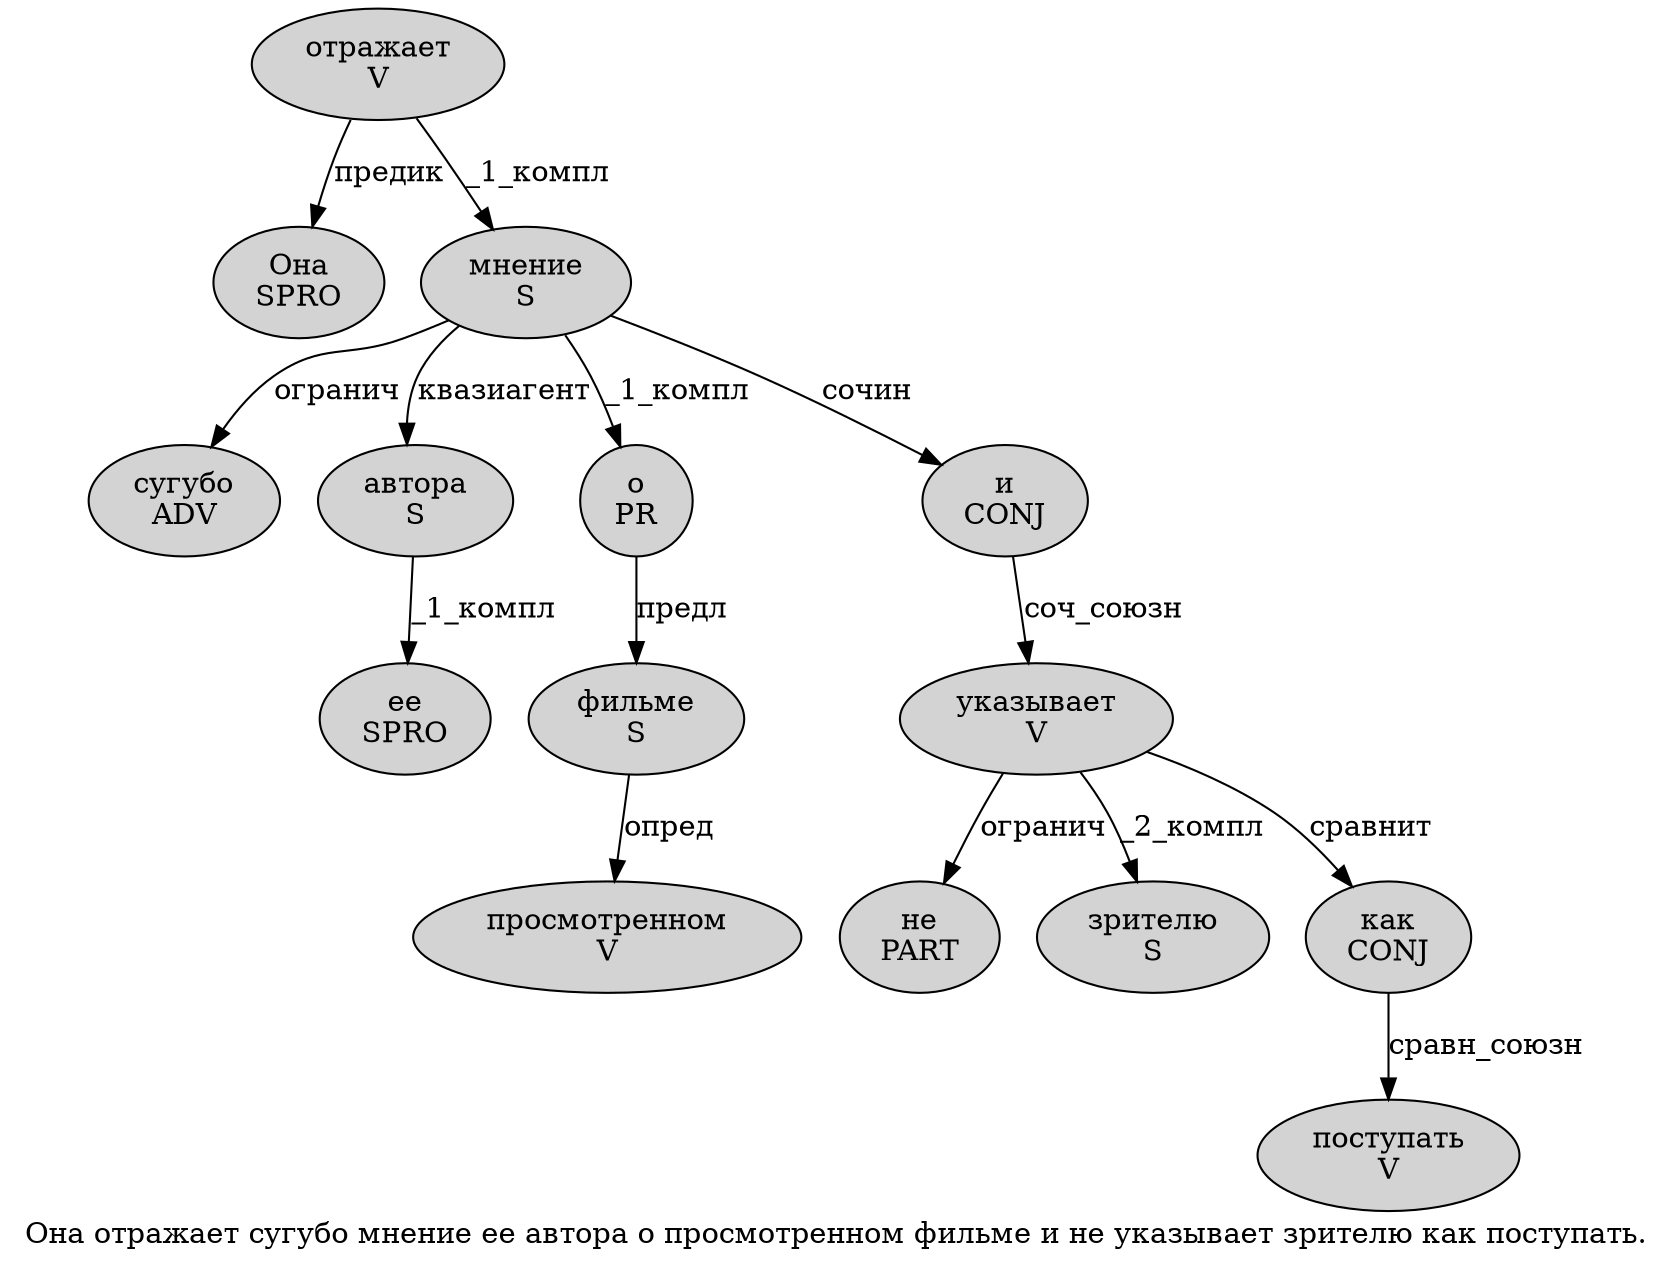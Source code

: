 digraph SENTENCE_4919 {
	graph [label="Она отражает сугубо мнение ее автора о просмотренном фильме и не указывает зрителю как поступать."]
	node [style=filled]
		0 [label="Она
SPRO" color="" fillcolor=lightgray penwidth=1 shape=ellipse]
		1 [label="отражает
V" color="" fillcolor=lightgray penwidth=1 shape=ellipse]
		2 [label="сугубо
ADV" color="" fillcolor=lightgray penwidth=1 shape=ellipse]
		3 [label="мнение
S" color="" fillcolor=lightgray penwidth=1 shape=ellipse]
		4 [label="ее
SPRO" color="" fillcolor=lightgray penwidth=1 shape=ellipse]
		5 [label="автора
S" color="" fillcolor=lightgray penwidth=1 shape=ellipse]
		6 [label="о
PR" color="" fillcolor=lightgray penwidth=1 shape=ellipse]
		7 [label="просмотренном
V" color="" fillcolor=lightgray penwidth=1 shape=ellipse]
		8 [label="фильме
S" color="" fillcolor=lightgray penwidth=1 shape=ellipse]
		9 [label="и
CONJ" color="" fillcolor=lightgray penwidth=1 shape=ellipse]
		10 [label="не
PART" color="" fillcolor=lightgray penwidth=1 shape=ellipse]
		11 [label="указывает
V" color="" fillcolor=lightgray penwidth=1 shape=ellipse]
		12 [label="зрителю
S" color="" fillcolor=lightgray penwidth=1 shape=ellipse]
		13 [label="как
CONJ" color="" fillcolor=lightgray penwidth=1 shape=ellipse]
		14 [label="поступать
V" color="" fillcolor=lightgray penwidth=1 shape=ellipse]
			6 -> 8 [label="предл"]
			9 -> 11 [label="соч_союзн"]
			8 -> 7 [label="опред"]
			13 -> 14 [label="сравн_союзн"]
			11 -> 10 [label="огранич"]
			11 -> 12 [label="_2_компл"]
			11 -> 13 [label="сравнит"]
			5 -> 4 [label="_1_компл"]
			3 -> 2 [label="огранич"]
			3 -> 5 [label="квазиагент"]
			3 -> 6 [label="_1_компл"]
			3 -> 9 [label="сочин"]
			1 -> 0 [label="предик"]
			1 -> 3 [label="_1_компл"]
}